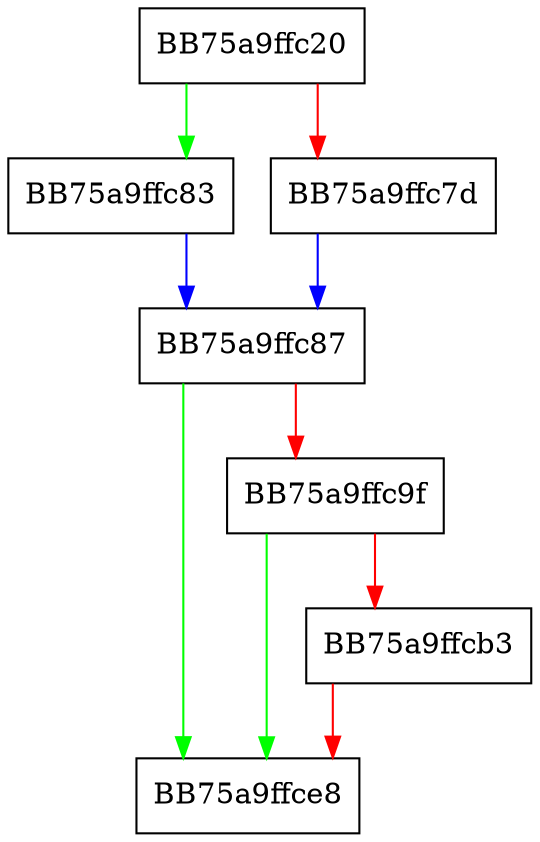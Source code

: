 digraph do_put {
  node [shape="box"];
  graph [splines=ortho];
  BB75a9ffc20 -> BB75a9ffc83 [color="green"];
  BB75a9ffc20 -> BB75a9ffc7d [color="red"];
  BB75a9ffc7d -> BB75a9ffc87 [color="blue"];
  BB75a9ffc83 -> BB75a9ffc87 [color="blue"];
  BB75a9ffc87 -> BB75a9ffce8 [color="green"];
  BB75a9ffc87 -> BB75a9ffc9f [color="red"];
  BB75a9ffc9f -> BB75a9ffce8 [color="green"];
  BB75a9ffc9f -> BB75a9ffcb3 [color="red"];
  BB75a9ffcb3 -> BB75a9ffce8 [color="red"];
}